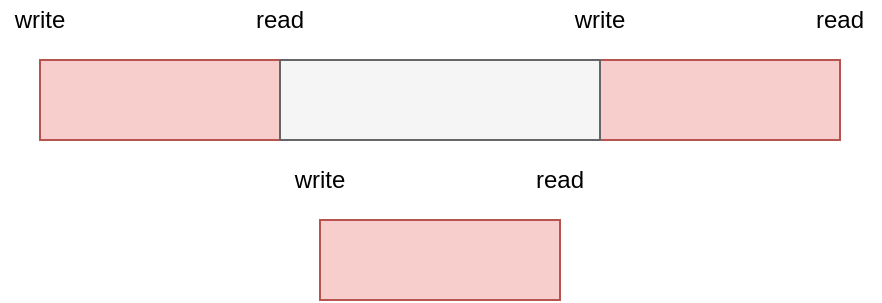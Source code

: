 <mxfile version="14.6.13" type="device"><diagram id="RMI7pX4Osh4Q6mYFm85Z" name="第 1 页"><mxGraphModel dx="593" dy="347" grid="1" gridSize="10" guides="1" tooltips="1" connect="1" arrows="1" fold="1" page="1" pageScale="1" pageWidth="827" pageHeight="1169" math="0" shadow="0"><root><mxCell id="0"/><mxCell id="1" parent="0"/><mxCell id="bVirMQr8EPBPC9wJEHlF-2" value="" style="rounded=0;whiteSpace=wrap;html=1;fillColor=#f8cecc;strokeColor=#b85450;" parent="1" vertex="1"><mxGeometry x="80" y="160" width="120" height="40" as="geometry"/></mxCell><mxCell id="bVirMQr8EPBPC9wJEHlF-3" value="" style="rounded=0;whiteSpace=wrap;html=1;fillColor=#f8cecc;strokeColor=#b85450;" parent="1" vertex="1"><mxGeometry x="360" y="160" width="120" height="40" as="geometry"/></mxCell><mxCell id="bVirMQr8EPBPC9wJEHlF-4" value="" style="rounded=0;whiteSpace=wrap;html=1;fillColor=#f8cecc;strokeColor=#b85450;" parent="1" vertex="1"><mxGeometry x="220" y="240" width="120" height="40" as="geometry"/></mxCell><mxCell id="bVirMQr8EPBPC9wJEHlF-5" value="" style="rounded=0;whiteSpace=wrap;html=1;fillColor=#f5f5f5;strokeColor=#666666;fontColor=#333333;" parent="1" vertex="1"><mxGeometry x="200" y="160" width="160" height="40" as="geometry"/></mxCell><mxCell id="krrowlirJHy-9mmnxS-S-1" value="write" style="text;html=1;strokeColor=none;fillColor=none;align=center;verticalAlign=middle;whiteSpace=wrap;rounded=0;" vertex="1" parent="1"><mxGeometry x="60" y="130" width="40" height="20" as="geometry"/></mxCell><mxCell id="krrowlirJHy-9mmnxS-S-3" value="write" style="text;html=1;strokeColor=none;fillColor=none;align=center;verticalAlign=middle;whiteSpace=wrap;rounded=0;" vertex="1" parent="1"><mxGeometry x="340" y="130" width="40" height="20" as="geometry"/></mxCell><mxCell id="krrowlirJHy-9mmnxS-S-4" value="write" style="text;html=1;strokeColor=none;fillColor=none;align=center;verticalAlign=middle;whiteSpace=wrap;rounded=0;" vertex="1" parent="1"><mxGeometry x="200" y="210" width="40" height="20" as="geometry"/></mxCell><mxCell id="krrowlirJHy-9mmnxS-S-5" value="read" style="text;html=1;strokeColor=none;fillColor=none;align=center;verticalAlign=middle;whiteSpace=wrap;rounded=0;" vertex="1" parent="1"><mxGeometry x="180" y="130" width="40" height="20" as="geometry"/></mxCell><mxCell id="krrowlirJHy-9mmnxS-S-6" value="read" style="text;html=1;strokeColor=none;fillColor=none;align=center;verticalAlign=middle;whiteSpace=wrap;rounded=0;" vertex="1" parent="1"><mxGeometry x="320" y="210" width="40" height="20" as="geometry"/></mxCell><mxCell id="krrowlirJHy-9mmnxS-S-7" value="read" style="text;html=1;strokeColor=none;fillColor=none;align=center;verticalAlign=middle;whiteSpace=wrap;rounded=0;" vertex="1" parent="1"><mxGeometry x="460" y="130" width="40" height="20" as="geometry"/></mxCell></root></mxGraphModel></diagram></mxfile>